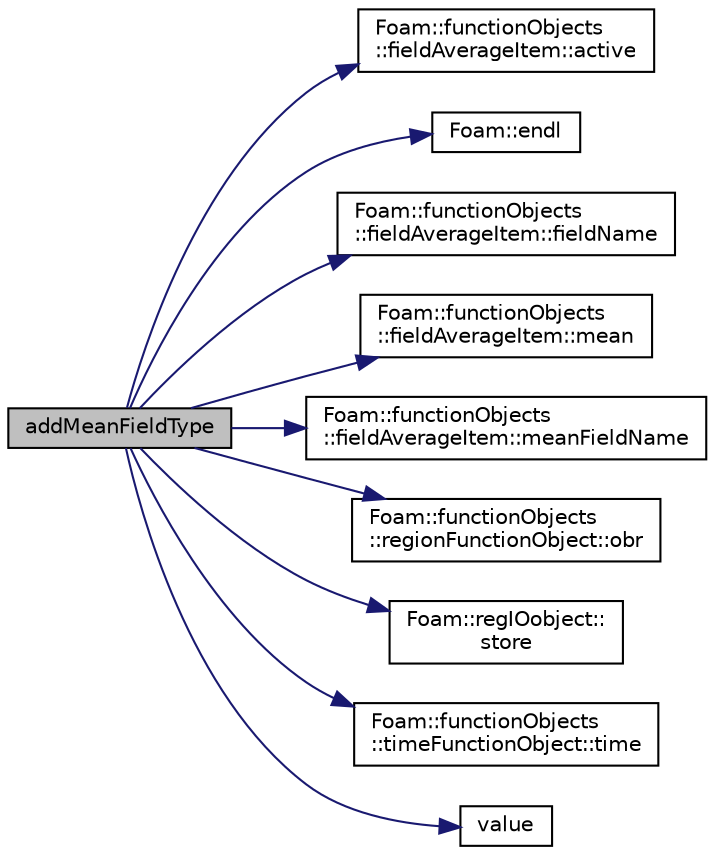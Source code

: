 digraph "addMeanFieldType"
{
  bgcolor="transparent";
  edge [fontname="Helvetica",fontsize="10",labelfontname="Helvetica",labelfontsize="10"];
  node [fontname="Helvetica",fontsize="10",shape=record];
  rankdir="LR";
  Node1 [label="addMeanFieldType",height=0.2,width=0.4,color="black", fillcolor="grey75", style="filled" fontcolor="black"];
  Node1 -> Node2 [color="midnightblue",fontsize="10",style="solid",fontname="Helvetica"];
  Node2 [label="Foam::functionObjects\l::fieldAverageItem::active",height=0.2,width=0.4,color="black",URL="$classFoam_1_1functionObjects_1_1fieldAverageItem.html#a6fd1dc792a0b98e6530a7383d4ef3074",tooltip="Return const access to the active flag. "];
  Node1 -> Node3 [color="midnightblue",fontsize="10",style="solid",fontname="Helvetica"];
  Node3 [label="Foam::endl",height=0.2,width=0.4,color="black",URL="$namespaceFoam.html#a2db8fe02a0d3909e9351bb4275b23ce4",tooltip="Add newline and flush stream. "];
  Node1 -> Node4 [color="midnightblue",fontsize="10",style="solid",fontname="Helvetica"];
  Node4 [label="Foam::functionObjects\l::fieldAverageItem::fieldName",height=0.2,width=0.4,color="black",URL="$classFoam_1_1functionObjects_1_1fieldAverageItem.html#a640df1149048f7e9b2482d44db62c0f0",tooltip="Return const access to the field name. "];
  Node1 -> Node5 [color="midnightblue",fontsize="10",style="solid",fontname="Helvetica"];
  Node5 [label="Foam::functionObjects\l::fieldAverageItem::mean",height=0.2,width=0.4,color="black",URL="$classFoam_1_1functionObjects_1_1fieldAverageItem.html#a264b38bbc6744bb1615c7e29fa39a9b5",tooltip="Return const access to the mean flag. "];
  Node1 -> Node6 [color="midnightblue",fontsize="10",style="solid",fontname="Helvetica"];
  Node6 [label="Foam::functionObjects\l::fieldAverageItem::meanFieldName",height=0.2,width=0.4,color="black",URL="$classFoam_1_1functionObjects_1_1fieldAverageItem.html#a0e449d376a299e2cb4670d5eb3b3ebc6",tooltip="Return const access to the mean field name. "];
  Node1 -> Node7 [color="midnightblue",fontsize="10",style="solid",fontname="Helvetica"];
  Node7 [label="Foam::functionObjects\l::regionFunctionObject::obr",height=0.2,width=0.4,color="black",URL="$classFoam_1_1functionObjects_1_1regionFunctionObject.html#a97b328c3896937a2c4201accbe1e6632",tooltip="The region or sub-region registry being used. "];
  Node1 -> Node8 [color="midnightblue",fontsize="10",style="solid",fontname="Helvetica"];
  Node8 [label="Foam::regIOobject::\lstore",height=0.2,width=0.4,color="black",URL="$classFoam_1_1regIOobject.html#af5d1fdcbfe78592afb590a4c244acf20",tooltip="Transfer ownership of this object to its registry. "];
  Node1 -> Node9 [color="midnightblue",fontsize="10",style="solid",fontname="Helvetica"];
  Node9 [label="Foam::functionObjects\l::timeFunctionObject::time",height=0.2,width=0.4,color="black",URL="$classFoam_1_1functionObjects_1_1timeFunctionObject.html#a48fcf6de2789aff6b430b5fc1a05693f",tooltip="Return time database. "];
  Node1 -> Node10 [color="midnightblue",fontsize="10",style="solid",fontname="Helvetica"];
  Node10 [label="value",height=0.2,width=0.4,color="black",URL="$StCorr_8H.html#a7f851d6ccb9cf41e28285ce3b75e11df"];
}
